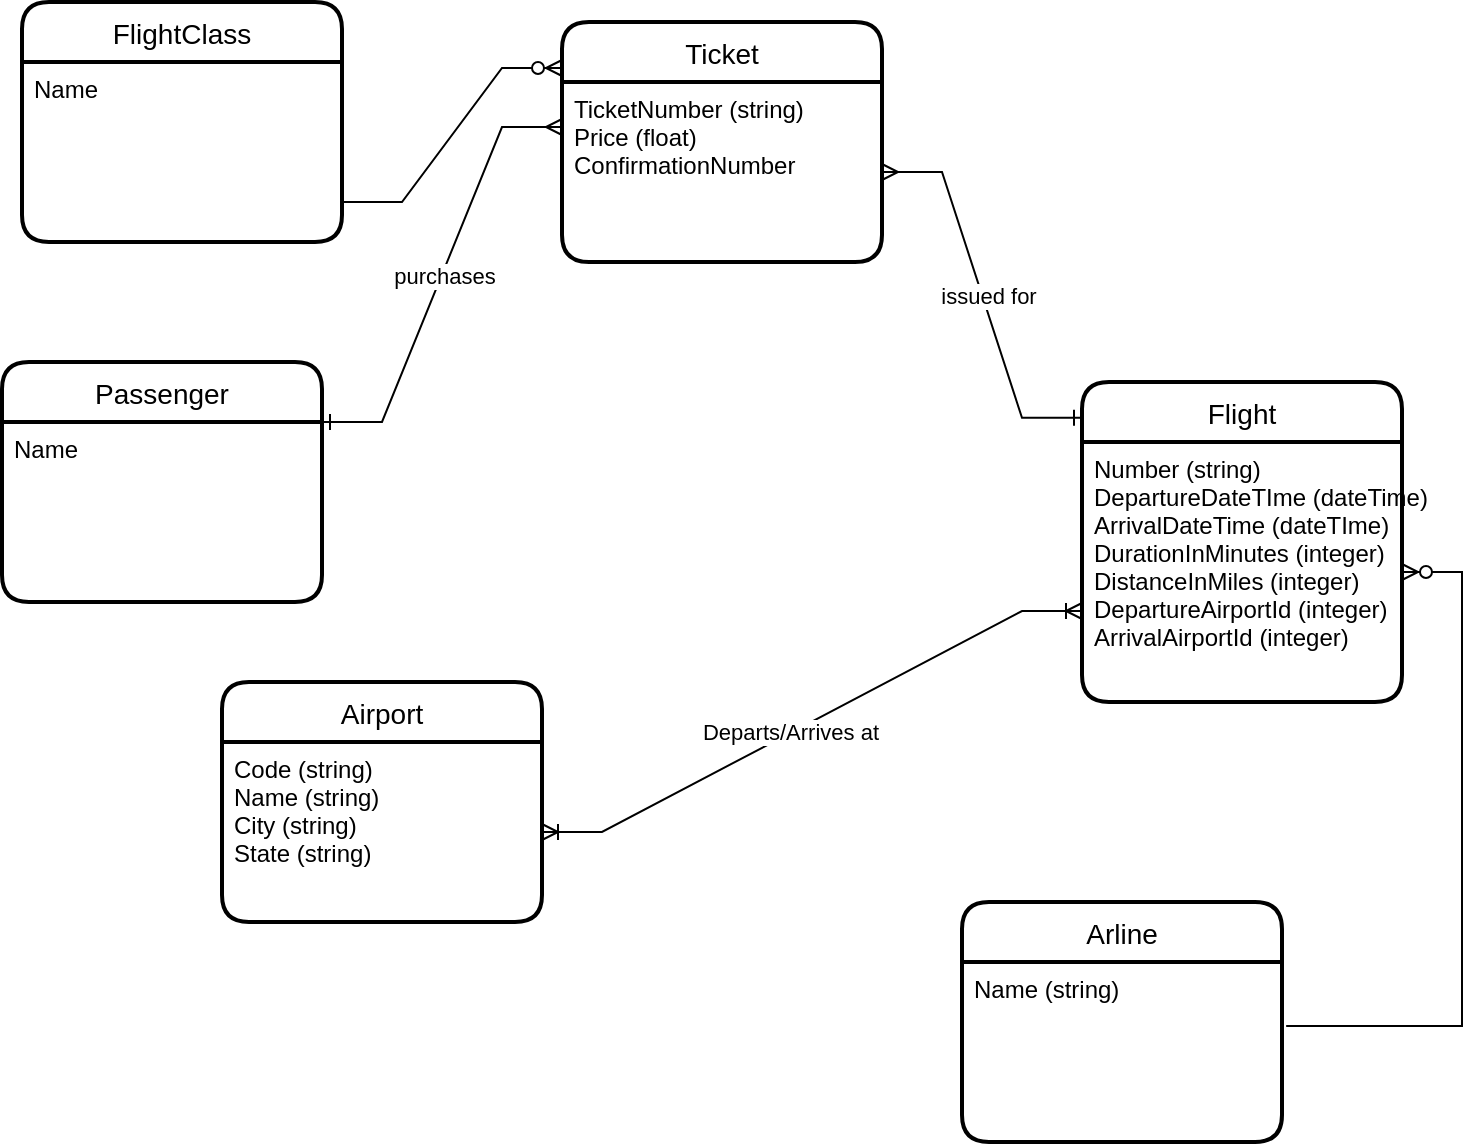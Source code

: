 <mxfile version="15.9.1" type="device"><diagram id="FVTwVCLcObkq27xg5pNo" name="Page-1"><mxGraphModel dx="1673" dy="896" grid="1" gridSize="10" guides="1" tooltips="1" connect="1" arrows="1" fold="1" page="1" pageScale="1" pageWidth="850" pageHeight="1100" math="0" shadow="0"><root><mxCell id="0"/><mxCell id="1" parent="0"/><mxCell id="nIOsbIuc_V6usUFh2qqK-1" value="Passenger" style="swimlane;childLayout=stackLayout;horizontal=1;startSize=30;horizontalStack=0;rounded=1;fontSize=14;fontStyle=0;strokeWidth=2;resizeParent=0;resizeLast=1;shadow=0;dashed=0;align=center;" vertex="1" parent="1"><mxGeometry x="30" y="200" width="160" height="120" as="geometry"/></mxCell><mxCell id="nIOsbIuc_V6usUFh2qqK-2" value="Name" style="align=left;strokeColor=none;fillColor=none;spacingLeft=4;fontSize=12;verticalAlign=top;resizable=0;rotatable=0;part=1;" vertex="1" parent="nIOsbIuc_V6usUFh2qqK-1"><mxGeometry y="30" width="160" height="90" as="geometry"/></mxCell><mxCell id="nIOsbIuc_V6usUFh2qqK-3" value="Flight" style="swimlane;childLayout=stackLayout;horizontal=1;startSize=30;horizontalStack=0;rounded=1;fontSize=14;fontStyle=0;strokeWidth=2;resizeParent=0;resizeLast=1;shadow=0;dashed=0;align=center;" vertex="1" parent="1"><mxGeometry x="570" y="210" width="160" height="160" as="geometry"/></mxCell><mxCell id="nIOsbIuc_V6usUFh2qqK-4" value="Number (string)&#10;DepartureDateTIme (dateTime)&#10;ArrivalDateTime (dateTIme)&#10;DurationInMinutes (integer)&#10;DistanceInMiles (integer)&#10;DepartureAirportId (integer)&#10;ArrivalAirportId (integer)" style="align=left;strokeColor=none;fillColor=none;spacingLeft=4;fontSize=12;verticalAlign=top;resizable=0;rotatable=0;part=1;" vertex="1" parent="nIOsbIuc_V6usUFh2qqK-3"><mxGeometry y="30" width="160" height="130" as="geometry"/></mxCell><mxCell id="nIOsbIuc_V6usUFh2qqK-9" value="Airport" style="swimlane;childLayout=stackLayout;horizontal=1;startSize=30;horizontalStack=0;rounded=1;fontSize=14;fontStyle=0;strokeWidth=2;resizeParent=0;resizeLast=1;shadow=0;dashed=0;align=center;" vertex="1" parent="1"><mxGeometry x="140" y="360" width="160" height="120" as="geometry"/></mxCell><mxCell id="nIOsbIuc_V6usUFh2qqK-10" value="Code (string) &#10;Name (string)&#10;City (string)&#10;State (string)" style="align=left;strokeColor=none;fillColor=none;spacingLeft=4;fontSize=12;verticalAlign=top;resizable=0;rotatable=0;part=1;" vertex="1" parent="nIOsbIuc_V6usUFh2qqK-9"><mxGeometry y="30" width="160" height="90" as="geometry"/></mxCell><mxCell id="nIOsbIuc_V6usUFh2qqK-12" value="" style="edgeStyle=entityRelationEdgeStyle;fontSize=12;html=1;endArrow=ERoneToMany;startArrow=ERoneToMany;rounded=0;exitX=1;exitY=0.5;exitDx=0;exitDy=0;entryX=0;entryY=0.65;entryDx=0;entryDy=0;entryPerimeter=0;" edge="1" parent="1" source="nIOsbIuc_V6usUFh2qqK-10" target="nIOsbIuc_V6usUFh2qqK-4"><mxGeometry width="100" height="100" relative="1" as="geometry"><mxPoint x="400" y="390" as="sourcePoint"/><mxPoint x="500" y="290" as="targetPoint"/></mxGeometry></mxCell><mxCell id="nIOsbIuc_V6usUFh2qqK-13" value="Departs/Arrives at" style="edgeLabel;html=1;align=center;verticalAlign=middle;resizable=0;points=[];" vertex="1" connectable="0" parent="nIOsbIuc_V6usUFh2qqK-12"><mxGeometry x="-0.085" y="1" relative="1" as="geometry"><mxPoint as="offset"/></mxGeometry></mxCell><mxCell id="nIOsbIuc_V6usUFh2qqK-14" value="Ticket" style="swimlane;childLayout=stackLayout;horizontal=1;startSize=30;horizontalStack=0;rounded=1;fontSize=14;fontStyle=0;strokeWidth=2;resizeParent=0;resizeLast=1;shadow=0;dashed=0;align=center;" vertex="1" parent="1"><mxGeometry x="310" y="30" width="160" height="120" as="geometry"/></mxCell><mxCell id="nIOsbIuc_V6usUFh2qqK-15" value="TicketNumber (string)&#10;Price (float)&#10;ConfirmationNumber" style="align=left;strokeColor=none;fillColor=none;spacingLeft=4;fontSize=12;verticalAlign=top;resizable=0;rotatable=0;part=1;" vertex="1" parent="nIOsbIuc_V6usUFh2qqK-14"><mxGeometry y="30" width="160" height="90" as="geometry"/></mxCell><mxCell id="nIOsbIuc_V6usUFh2qqK-19" value="" style="edgeStyle=entityRelationEdgeStyle;fontSize=12;html=1;endArrow=ERmany;startArrow=ERone;rounded=0;entryX=0;entryY=0.25;entryDx=0;entryDy=0;exitX=1;exitY=0;exitDx=0;exitDy=0;startFill=0;" edge="1" parent="1" source="nIOsbIuc_V6usUFh2qqK-2" target="nIOsbIuc_V6usUFh2qqK-15"><mxGeometry width="100" height="100" relative="1" as="geometry"><mxPoint x="110" y="150" as="sourcePoint"/><mxPoint x="210" y="50" as="targetPoint"/></mxGeometry></mxCell><mxCell id="nIOsbIuc_V6usUFh2qqK-20" value="purchases" style="edgeLabel;html=1;align=center;verticalAlign=middle;resizable=0;points=[];" vertex="1" connectable="0" parent="nIOsbIuc_V6usUFh2qqK-19"><mxGeometry x="-0.005" y="-1" relative="1" as="geometry"><mxPoint as="offset"/></mxGeometry></mxCell><mxCell id="nIOsbIuc_V6usUFh2qqK-22" value="" style="edgeStyle=entityRelationEdgeStyle;fontSize=12;html=1;endArrow=ERone;startArrow=ERmany;rounded=0;entryX=0;entryY=0.112;entryDx=0;entryDy=0;entryPerimeter=0;endFill=0;" edge="1" parent="1" source="nIOsbIuc_V6usUFh2qqK-15" target="nIOsbIuc_V6usUFh2qqK-3"><mxGeometry width="100" height="100" relative="1" as="geometry"><mxPoint x="460" y="250" as="sourcePoint"/><mxPoint x="460" y="291.421" as="targetPoint"/></mxGeometry></mxCell><mxCell id="nIOsbIuc_V6usUFh2qqK-23" value="issued for" style="edgeLabel;html=1;align=center;verticalAlign=middle;resizable=0;points=[];" vertex="1" connectable="0" parent="nIOsbIuc_V6usUFh2qqK-22"><mxGeometry x="0.007" y="3" relative="1" as="geometry"><mxPoint as="offset"/></mxGeometry></mxCell><mxCell id="nIOsbIuc_V6usUFh2qqK-24" value="Arline" style="swimlane;childLayout=stackLayout;horizontal=1;startSize=30;horizontalStack=0;rounded=1;fontSize=14;fontStyle=0;strokeWidth=2;resizeParent=0;resizeLast=1;shadow=0;dashed=0;align=center;" vertex="1" parent="1"><mxGeometry x="510" y="470" width="160" height="120" as="geometry"/></mxCell><mxCell id="nIOsbIuc_V6usUFh2qqK-25" value="Name (string)" style="align=left;strokeColor=none;fillColor=none;spacingLeft=4;fontSize=12;verticalAlign=top;resizable=0;rotatable=0;part=1;" vertex="1" parent="nIOsbIuc_V6usUFh2qqK-24"><mxGeometry y="30" width="160" height="90" as="geometry"/></mxCell><mxCell id="nIOsbIuc_V6usUFh2qqK-27" value="FlightClass" style="swimlane;childLayout=stackLayout;horizontal=1;startSize=30;horizontalStack=0;rounded=1;fontSize=14;fontStyle=0;strokeWidth=2;resizeParent=0;resizeLast=1;shadow=0;dashed=0;align=center;" vertex="1" parent="1"><mxGeometry x="40" y="20" width="160" height="120" as="geometry"/></mxCell><mxCell id="nIOsbIuc_V6usUFh2qqK-28" value="Name" style="align=left;strokeColor=none;fillColor=none;spacingLeft=4;fontSize=12;verticalAlign=top;resizable=0;rotatable=0;part=1;" vertex="1" parent="nIOsbIuc_V6usUFh2qqK-27"><mxGeometry y="30" width="160" height="90" as="geometry"/></mxCell><mxCell id="nIOsbIuc_V6usUFh2qqK-29" value="" style="edgeStyle=entityRelationEdgeStyle;fontSize=12;html=1;endArrow=ERzeroToMany;endFill=1;rounded=0;" edge="1" parent="1"><mxGeometry width="100" height="100" relative="1" as="geometry"><mxPoint x="200" y="120" as="sourcePoint"/><mxPoint x="310" y="53" as="targetPoint"/></mxGeometry></mxCell><mxCell id="nIOsbIuc_V6usUFh2qqK-30" value="" style="edgeStyle=entityRelationEdgeStyle;fontSize=12;html=1;endArrow=ERzeroToMany;endFill=1;rounded=0;exitX=1.013;exitY=0.356;exitDx=0;exitDy=0;exitPerimeter=0;" edge="1" parent="1" source="nIOsbIuc_V6usUFh2qqK-25" target="nIOsbIuc_V6usUFh2qqK-4"><mxGeometry width="100" height="100" relative="1" as="geometry"><mxPoint x="710" y="540" as="sourcePoint"/><mxPoint x="810" y="440" as="targetPoint"/></mxGeometry></mxCell></root></mxGraphModel></diagram></mxfile>